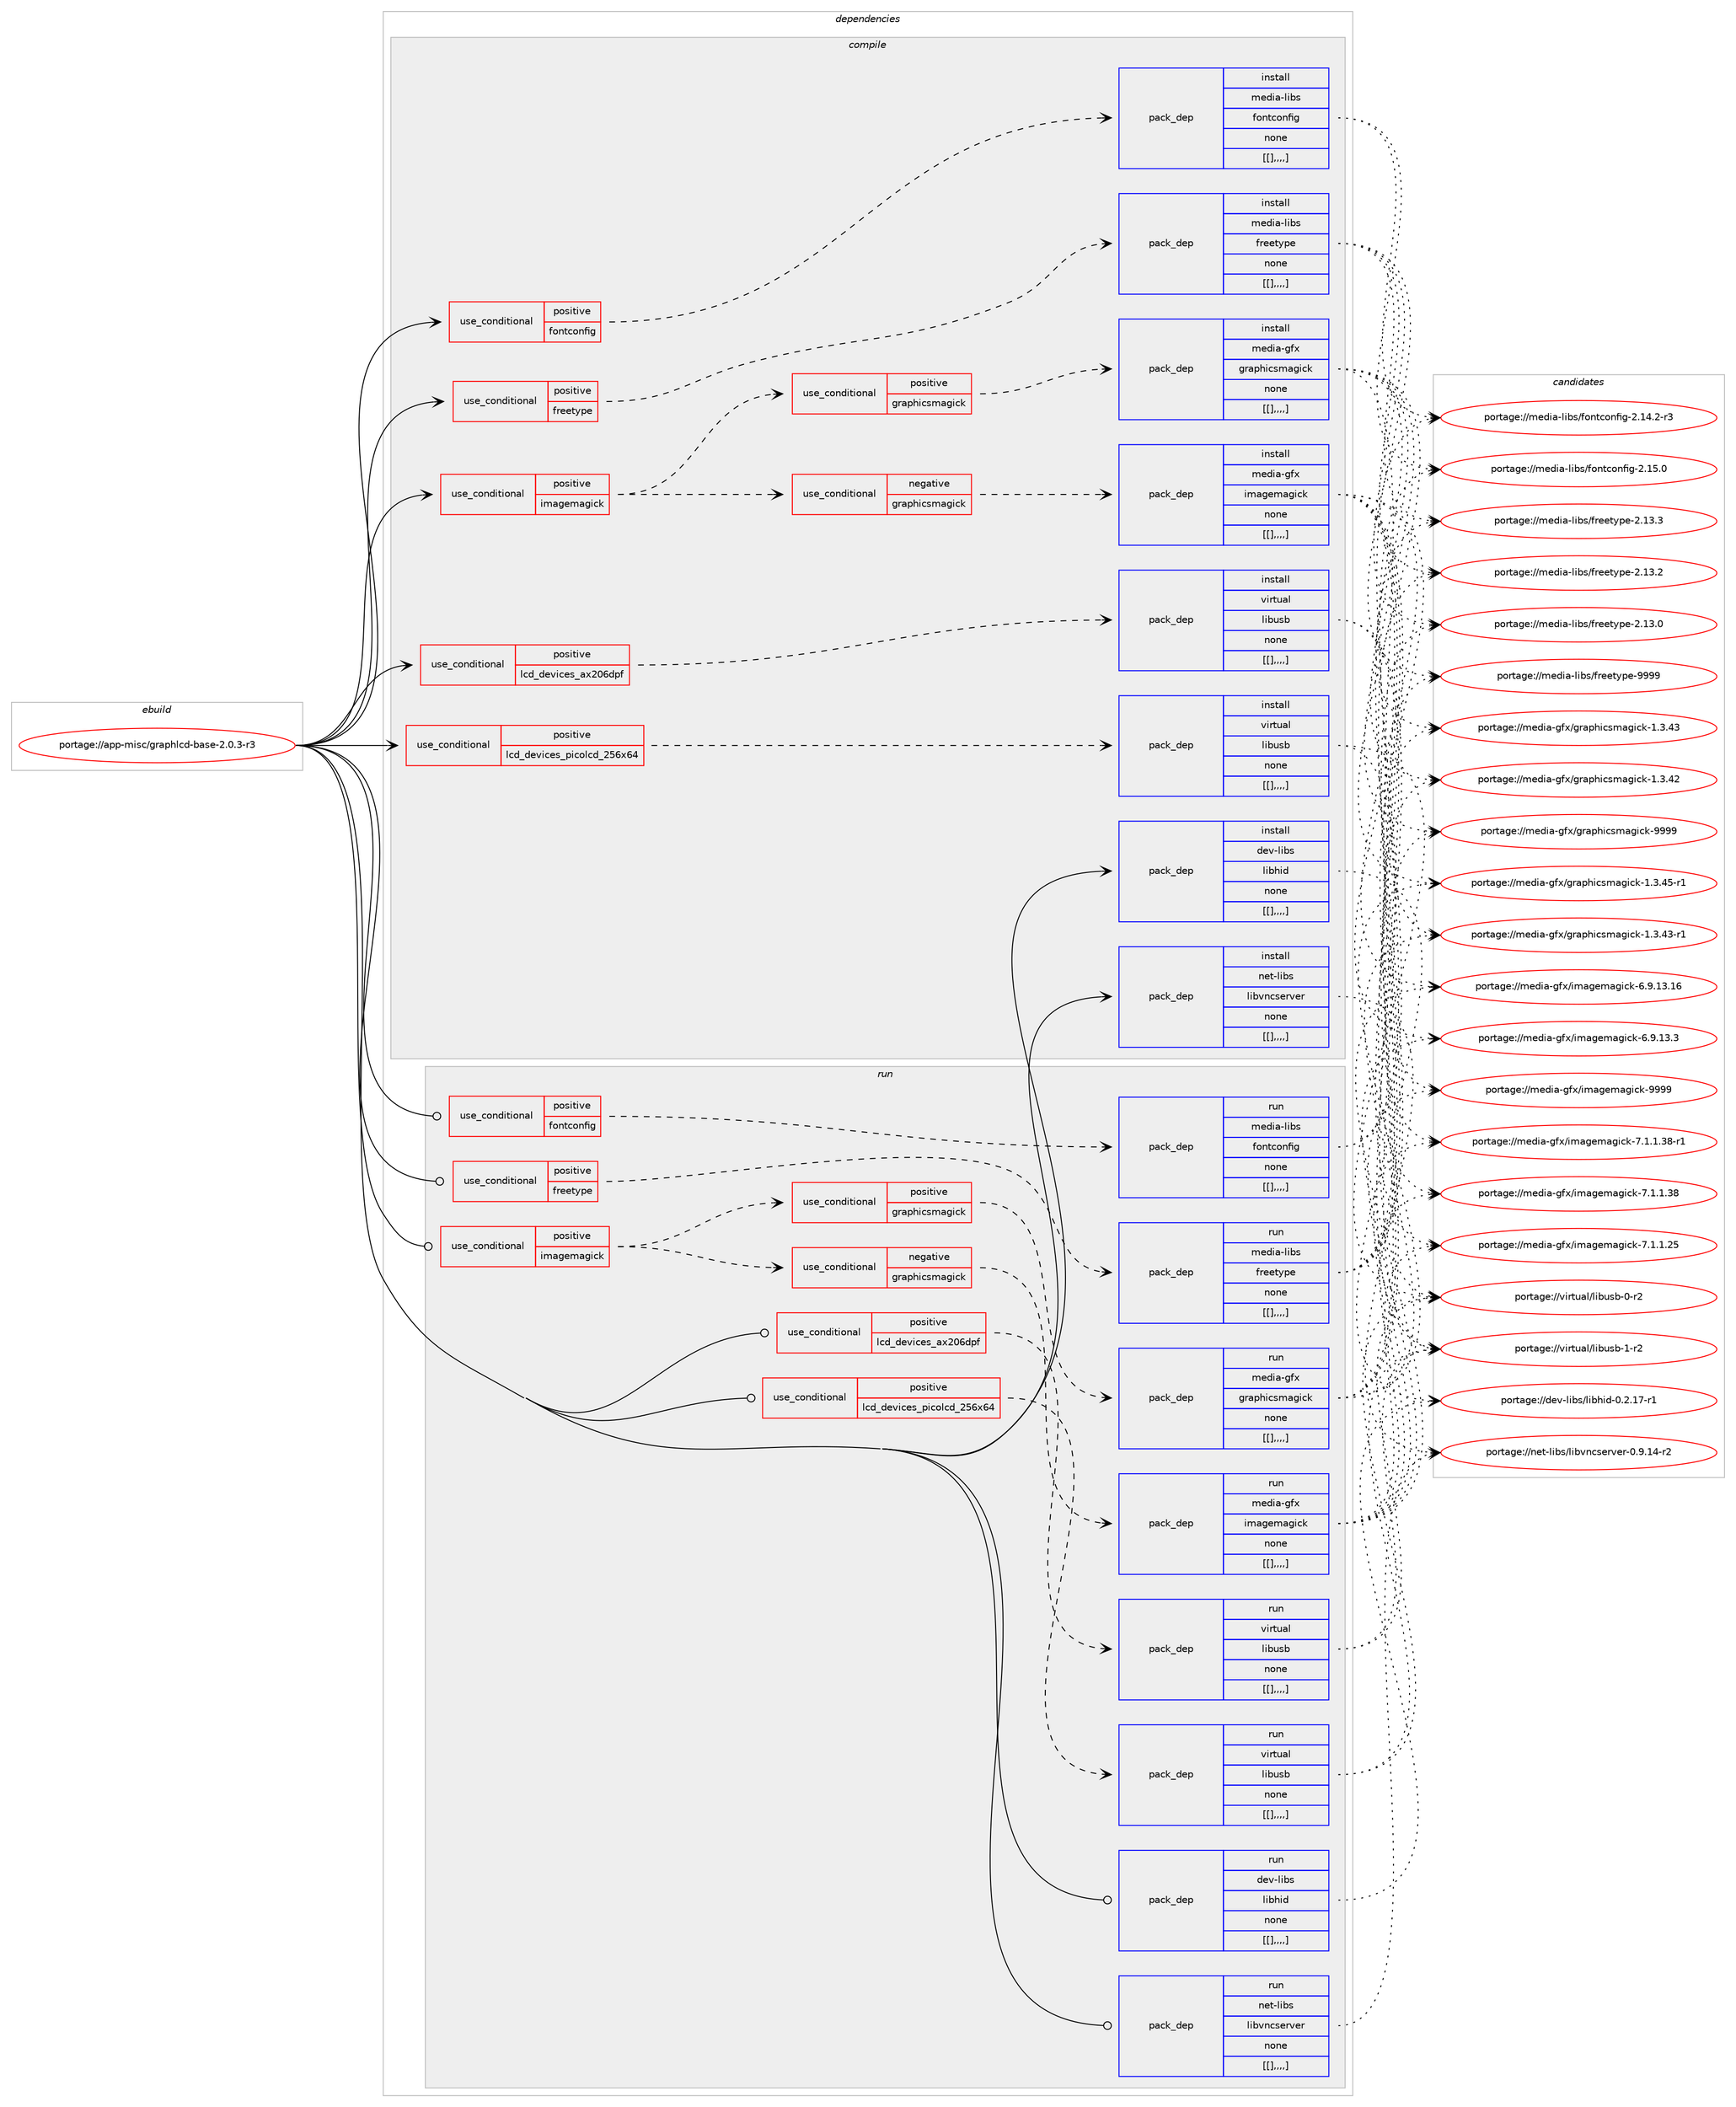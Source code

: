 digraph prolog {

# *************
# Graph options
# *************

newrank=true;
concentrate=true;
compound=true;
graph [rankdir=LR,fontname=Helvetica,fontsize=10,ranksep=1.5];#, ranksep=2.5, nodesep=0.2];
edge  [arrowhead=vee];
node  [fontname=Helvetica,fontsize=10];

# **********
# The ebuild
# **********

subgraph cluster_leftcol {
color=gray;
label=<<i>ebuild</i>>;
id [label="portage://app-misc/graphlcd-base-2.0.3-r3", color=red, width=4, href="../app-misc/graphlcd-base-2.0.3-r3.svg"];
}

# ****************
# The dependencies
# ****************

subgraph cluster_midcol {
color=gray;
label=<<i>dependencies</i>>;
subgraph cluster_compile {
fillcolor="#eeeeee";
style=filled;
label=<<i>compile</i>>;
subgraph cond12429 {
dependency42381 [label=<<TABLE BORDER="0" CELLBORDER="1" CELLSPACING="0" CELLPADDING="4"><TR><TD ROWSPAN="3" CELLPADDING="10">use_conditional</TD></TR><TR><TD>positive</TD></TR><TR><TD>fontconfig</TD></TR></TABLE>>, shape=none, color=red];
subgraph pack29560 {
dependency42382 [label=<<TABLE BORDER="0" CELLBORDER="1" CELLSPACING="0" CELLPADDING="4" WIDTH="220"><TR><TD ROWSPAN="6" CELLPADDING="30">pack_dep</TD></TR><TR><TD WIDTH="110">install</TD></TR><TR><TD>media-libs</TD></TR><TR><TD>fontconfig</TD></TR><TR><TD>none</TD></TR><TR><TD>[[],,,,]</TD></TR></TABLE>>, shape=none, color=blue];
}
dependency42381:e -> dependency42382:w [weight=20,style="dashed",arrowhead="vee"];
}
id:e -> dependency42381:w [weight=20,style="solid",arrowhead="vee"];
subgraph cond12430 {
dependency42383 [label=<<TABLE BORDER="0" CELLBORDER="1" CELLSPACING="0" CELLPADDING="4"><TR><TD ROWSPAN="3" CELLPADDING="10">use_conditional</TD></TR><TR><TD>positive</TD></TR><TR><TD>freetype</TD></TR></TABLE>>, shape=none, color=red];
subgraph pack29561 {
dependency42384 [label=<<TABLE BORDER="0" CELLBORDER="1" CELLSPACING="0" CELLPADDING="4" WIDTH="220"><TR><TD ROWSPAN="6" CELLPADDING="30">pack_dep</TD></TR><TR><TD WIDTH="110">install</TD></TR><TR><TD>media-libs</TD></TR><TR><TD>freetype</TD></TR><TR><TD>none</TD></TR><TR><TD>[[],,,,]</TD></TR></TABLE>>, shape=none, color=blue];
}
dependency42383:e -> dependency42384:w [weight=20,style="dashed",arrowhead="vee"];
}
id:e -> dependency42383:w [weight=20,style="solid",arrowhead="vee"];
subgraph cond12431 {
dependency42385 [label=<<TABLE BORDER="0" CELLBORDER="1" CELLSPACING="0" CELLPADDING="4"><TR><TD ROWSPAN="3" CELLPADDING="10">use_conditional</TD></TR><TR><TD>positive</TD></TR><TR><TD>imagemagick</TD></TR></TABLE>>, shape=none, color=red];
subgraph cond12432 {
dependency42386 [label=<<TABLE BORDER="0" CELLBORDER="1" CELLSPACING="0" CELLPADDING="4"><TR><TD ROWSPAN="3" CELLPADDING="10">use_conditional</TD></TR><TR><TD>negative</TD></TR><TR><TD>graphicsmagick</TD></TR></TABLE>>, shape=none, color=red];
subgraph pack29562 {
dependency42387 [label=<<TABLE BORDER="0" CELLBORDER="1" CELLSPACING="0" CELLPADDING="4" WIDTH="220"><TR><TD ROWSPAN="6" CELLPADDING="30">pack_dep</TD></TR><TR><TD WIDTH="110">install</TD></TR><TR><TD>media-gfx</TD></TR><TR><TD>imagemagick</TD></TR><TR><TD>none</TD></TR><TR><TD>[[],,,,]</TD></TR></TABLE>>, shape=none, color=blue];
}
dependency42386:e -> dependency42387:w [weight=20,style="dashed",arrowhead="vee"];
}
dependency42385:e -> dependency42386:w [weight=20,style="dashed",arrowhead="vee"];
subgraph cond12433 {
dependency42388 [label=<<TABLE BORDER="0" CELLBORDER="1" CELLSPACING="0" CELLPADDING="4"><TR><TD ROWSPAN="3" CELLPADDING="10">use_conditional</TD></TR><TR><TD>positive</TD></TR><TR><TD>graphicsmagick</TD></TR></TABLE>>, shape=none, color=red];
subgraph pack29563 {
dependency42389 [label=<<TABLE BORDER="0" CELLBORDER="1" CELLSPACING="0" CELLPADDING="4" WIDTH="220"><TR><TD ROWSPAN="6" CELLPADDING="30">pack_dep</TD></TR><TR><TD WIDTH="110">install</TD></TR><TR><TD>media-gfx</TD></TR><TR><TD>graphicsmagick</TD></TR><TR><TD>none</TD></TR><TR><TD>[[],,,,]</TD></TR></TABLE>>, shape=none, color=blue];
}
dependency42388:e -> dependency42389:w [weight=20,style="dashed",arrowhead="vee"];
}
dependency42385:e -> dependency42388:w [weight=20,style="dashed",arrowhead="vee"];
}
id:e -> dependency42385:w [weight=20,style="solid",arrowhead="vee"];
subgraph cond12434 {
dependency42390 [label=<<TABLE BORDER="0" CELLBORDER="1" CELLSPACING="0" CELLPADDING="4"><TR><TD ROWSPAN="3" CELLPADDING="10">use_conditional</TD></TR><TR><TD>positive</TD></TR><TR><TD>lcd_devices_ax206dpf</TD></TR></TABLE>>, shape=none, color=red];
subgraph pack29564 {
dependency42391 [label=<<TABLE BORDER="0" CELLBORDER="1" CELLSPACING="0" CELLPADDING="4" WIDTH="220"><TR><TD ROWSPAN="6" CELLPADDING="30">pack_dep</TD></TR><TR><TD WIDTH="110">install</TD></TR><TR><TD>virtual</TD></TR><TR><TD>libusb</TD></TR><TR><TD>none</TD></TR><TR><TD>[[],,,,]</TD></TR></TABLE>>, shape=none, color=blue];
}
dependency42390:e -> dependency42391:w [weight=20,style="dashed",arrowhead="vee"];
}
id:e -> dependency42390:w [weight=20,style="solid",arrowhead="vee"];
subgraph cond12435 {
dependency42392 [label=<<TABLE BORDER="0" CELLBORDER="1" CELLSPACING="0" CELLPADDING="4"><TR><TD ROWSPAN="3" CELLPADDING="10">use_conditional</TD></TR><TR><TD>positive</TD></TR><TR><TD>lcd_devices_picolcd_256x64</TD></TR></TABLE>>, shape=none, color=red];
subgraph pack29565 {
dependency42393 [label=<<TABLE BORDER="0" CELLBORDER="1" CELLSPACING="0" CELLPADDING="4" WIDTH="220"><TR><TD ROWSPAN="6" CELLPADDING="30">pack_dep</TD></TR><TR><TD WIDTH="110">install</TD></TR><TR><TD>virtual</TD></TR><TR><TD>libusb</TD></TR><TR><TD>none</TD></TR><TR><TD>[[],,,,]</TD></TR></TABLE>>, shape=none, color=blue];
}
dependency42392:e -> dependency42393:w [weight=20,style="dashed",arrowhead="vee"];
}
id:e -> dependency42392:w [weight=20,style="solid",arrowhead="vee"];
subgraph pack29566 {
dependency42394 [label=<<TABLE BORDER="0" CELLBORDER="1" CELLSPACING="0" CELLPADDING="4" WIDTH="220"><TR><TD ROWSPAN="6" CELLPADDING="30">pack_dep</TD></TR><TR><TD WIDTH="110">install</TD></TR><TR><TD>dev-libs</TD></TR><TR><TD>libhid</TD></TR><TR><TD>none</TD></TR><TR><TD>[[],,,,]</TD></TR></TABLE>>, shape=none, color=blue];
}
id:e -> dependency42394:w [weight=20,style="solid",arrowhead="vee"];
subgraph pack29567 {
dependency42395 [label=<<TABLE BORDER="0" CELLBORDER="1" CELLSPACING="0" CELLPADDING="4" WIDTH="220"><TR><TD ROWSPAN="6" CELLPADDING="30">pack_dep</TD></TR><TR><TD WIDTH="110">install</TD></TR><TR><TD>net-libs</TD></TR><TR><TD>libvncserver</TD></TR><TR><TD>none</TD></TR><TR><TD>[[],,,,]</TD></TR></TABLE>>, shape=none, color=blue];
}
id:e -> dependency42395:w [weight=20,style="solid",arrowhead="vee"];
}
subgraph cluster_compileandrun {
fillcolor="#eeeeee";
style=filled;
label=<<i>compile and run</i>>;
}
subgraph cluster_run {
fillcolor="#eeeeee";
style=filled;
label=<<i>run</i>>;
subgraph cond12436 {
dependency42396 [label=<<TABLE BORDER="0" CELLBORDER="1" CELLSPACING="0" CELLPADDING="4"><TR><TD ROWSPAN="3" CELLPADDING="10">use_conditional</TD></TR><TR><TD>positive</TD></TR><TR><TD>fontconfig</TD></TR></TABLE>>, shape=none, color=red];
subgraph pack29568 {
dependency42397 [label=<<TABLE BORDER="0" CELLBORDER="1" CELLSPACING="0" CELLPADDING="4" WIDTH="220"><TR><TD ROWSPAN="6" CELLPADDING="30">pack_dep</TD></TR><TR><TD WIDTH="110">run</TD></TR><TR><TD>media-libs</TD></TR><TR><TD>fontconfig</TD></TR><TR><TD>none</TD></TR><TR><TD>[[],,,,]</TD></TR></TABLE>>, shape=none, color=blue];
}
dependency42396:e -> dependency42397:w [weight=20,style="dashed",arrowhead="vee"];
}
id:e -> dependency42396:w [weight=20,style="solid",arrowhead="odot"];
subgraph cond12437 {
dependency42398 [label=<<TABLE BORDER="0" CELLBORDER="1" CELLSPACING="0" CELLPADDING="4"><TR><TD ROWSPAN="3" CELLPADDING="10">use_conditional</TD></TR><TR><TD>positive</TD></TR><TR><TD>freetype</TD></TR></TABLE>>, shape=none, color=red];
subgraph pack29569 {
dependency42399 [label=<<TABLE BORDER="0" CELLBORDER="1" CELLSPACING="0" CELLPADDING="4" WIDTH="220"><TR><TD ROWSPAN="6" CELLPADDING="30">pack_dep</TD></TR><TR><TD WIDTH="110">run</TD></TR><TR><TD>media-libs</TD></TR><TR><TD>freetype</TD></TR><TR><TD>none</TD></TR><TR><TD>[[],,,,]</TD></TR></TABLE>>, shape=none, color=blue];
}
dependency42398:e -> dependency42399:w [weight=20,style="dashed",arrowhead="vee"];
}
id:e -> dependency42398:w [weight=20,style="solid",arrowhead="odot"];
subgraph cond12438 {
dependency42400 [label=<<TABLE BORDER="0" CELLBORDER="1" CELLSPACING="0" CELLPADDING="4"><TR><TD ROWSPAN="3" CELLPADDING="10">use_conditional</TD></TR><TR><TD>positive</TD></TR><TR><TD>imagemagick</TD></TR></TABLE>>, shape=none, color=red];
subgraph cond12439 {
dependency42401 [label=<<TABLE BORDER="0" CELLBORDER="1" CELLSPACING="0" CELLPADDING="4"><TR><TD ROWSPAN="3" CELLPADDING="10">use_conditional</TD></TR><TR><TD>negative</TD></TR><TR><TD>graphicsmagick</TD></TR></TABLE>>, shape=none, color=red];
subgraph pack29570 {
dependency42402 [label=<<TABLE BORDER="0" CELLBORDER="1" CELLSPACING="0" CELLPADDING="4" WIDTH="220"><TR><TD ROWSPAN="6" CELLPADDING="30">pack_dep</TD></TR><TR><TD WIDTH="110">run</TD></TR><TR><TD>media-gfx</TD></TR><TR><TD>imagemagick</TD></TR><TR><TD>none</TD></TR><TR><TD>[[],,,,]</TD></TR></TABLE>>, shape=none, color=blue];
}
dependency42401:e -> dependency42402:w [weight=20,style="dashed",arrowhead="vee"];
}
dependency42400:e -> dependency42401:w [weight=20,style="dashed",arrowhead="vee"];
subgraph cond12440 {
dependency42403 [label=<<TABLE BORDER="0" CELLBORDER="1" CELLSPACING="0" CELLPADDING="4"><TR><TD ROWSPAN="3" CELLPADDING="10">use_conditional</TD></TR><TR><TD>positive</TD></TR><TR><TD>graphicsmagick</TD></TR></TABLE>>, shape=none, color=red];
subgraph pack29571 {
dependency42404 [label=<<TABLE BORDER="0" CELLBORDER="1" CELLSPACING="0" CELLPADDING="4" WIDTH="220"><TR><TD ROWSPAN="6" CELLPADDING="30">pack_dep</TD></TR><TR><TD WIDTH="110">run</TD></TR><TR><TD>media-gfx</TD></TR><TR><TD>graphicsmagick</TD></TR><TR><TD>none</TD></TR><TR><TD>[[],,,,]</TD></TR></TABLE>>, shape=none, color=blue];
}
dependency42403:e -> dependency42404:w [weight=20,style="dashed",arrowhead="vee"];
}
dependency42400:e -> dependency42403:w [weight=20,style="dashed",arrowhead="vee"];
}
id:e -> dependency42400:w [weight=20,style="solid",arrowhead="odot"];
subgraph cond12441 {
dependency42405 [label=<<TABLE BORDER="0" CELLBORDER="1" CELLSPACING="0" CELLPADDING="4"><TR><TD ROWSPAN="3" CELLPADDING="10">use_conditional</TD></TR><TR><TD>positive</TD></TR><TR><TD>lcd_devices_ax206dpf</TD></TR></TABLE>>, shape=none, color=red];
subgraph pack29572 {
dependency42406 [label=<<TABLE BORDER="0" CELLBORDER="1" CELLSPACING="0" CELLPADDING="4" WIDTH="220"><TR><TD ROWSPAN="6" CELLPADDING="30">pack_dep</TD></TR><TR><TD WIDTH="110">run</TD></TR><TR><TD>virtual</TD></TR><TR><TD>libusb</TD></TR><TR><TD>none</TD></TR><TR><TD>[[],,,,]</TD></TR></TABLE>>, shape=none, color=blue];
}
dependency42405:e -> dependency42406:w [weight=20,style="dashed",arrowhead="vee"];
}
id:e -> dependency42405:w [weight=20,style="solid",arrowhead="odot"];
subgraph cond12442 {
dependency42407 [label=<<TABLE BORDER="0" CELLBORDER="1" CELLSPACING="0" CELLPADDING="4"><TR><TD ROWSPAN="3" CELLPADDING="10">use_conditional</TD></TR><TR><TD>positive</TD></TR><TR><TD>lcd_devices_picolcd_256x64</TD></TR></TABLE>>, shape=none, color=red];
subgraph pack29573 {
dependency42408 [label=<<TABLE BORDER="0" CELLBORDER="1" CELLSPACING="0" CELLPADDING="4" WIDTH="220"><TR><TD ROWSPAN="6" CELLPADDING="30">pack_dep</TD></TR><TR><TD WIDTH="110">run</TD></TR><TR><TD>virtual</TD></TR><TR><TD>libusb</TD></TR><TR><TD>none</TD></TR><TR><TD>[[],,,,]</TD></TR></TABLE>>, shape=none, color=blue];
}
dependency42407:e -> dependency42408:w [weight=20,style="dashed",arrowhead="vee"];
}
id:e -> dependency42407:w [weight=20,style="solid",arrowhead="odot"];
subgraph pack29574 {
dependency42409 [label=<<TABLE BORDER="0" CELLBORDER="1" CELLSPACING="0" CELLPADDING="4" WIDTH="220"><TR><TD ROWSPAN="6" CELLPADDING="30">pack_dep</TD></TR><TR><TD WIDTH="110">run</TD></TR><TR><TD>dev-libs</TD></TR><TR><TD>libhid</TD></TR><TR><TD>none</TD></TR><TR><TD>[[],,,,]</TD></TR></TABLE>>, shape=none, color=blue];
}
id:e -> dependency42409:w [weight=20,style="solid",arrowhead="odot"];
subgraph pack29575 {
dependency42410 [label=<<TABLE BORDER="0" CELLBORDER="1" CELLSPACING="0" CELLPADDING="4" WIDTH="220"><TR><TD ROWSPAN="6" CELLPADDING="30">pack_dep</TD></TR><TR><TD WIDTH="110">run</TD></TR><TR><TD>net-libs</TD></TR><TR><TD>libvncserver</TD></TR><TR><TD>none</TD></TR><TR><TD>[[],,,,]</TD></TR></TABLE>>, shape=none, color=blue];
}
id:e -> dependency42410:w [weight=20,style="solid",arrowhead="odot"];
}
}

# **************
# The candidates
# **************

subgraph cluster_choices {
rank=same;
color=gray;
label=<<i>candidates</i>>;

subgraph choice29560 {
color=black;
nodesep=1;
choice109101100105974510810598115471021111101169911111010210510345504649534648 [label="portage://media-libs/fontconfig-2.15.0", color=red, width=4,href="../media-libs/fontconfig-2.15.0.svg"];
choice1091011001059745108105981154710211111011699111110102105103455046495246504511451 [label="portage://media-libs/fontconfig-2.14.2-r3", color=red, width=4,href="../media-libs/fontconfig-2.14.2-r3.svg"];
dependency42382:e -> choice109101100105974510810598115471021111101169911111010210510345504649534648:w [style=dotted,weight="100"];
dependency42382:e -> choice1091011001059745108105981154710211111011699111110102105103455046495246504511451:w [style=dotted,weight="100"];
}
subgraph choice29561 {
color=black;
nodesep=1;
choice109101100105974510810598115471021141011011161211121014557575757 [label="portage://media-libs/freetype-9999", color=red, width=4,href="../media-libs/freetype-9999.svg"];
choice1091011001059745108105981154710211410110111612111210145504649514651 [label="portage://media-libs/freetype-2.13.3", color=red, width=4,href="../media-libs/freetype-2.13.3.svg"];
choice1091011001059745108105981154710211410110111612111210145504649514650 [label="portage://media-libs/freetype-2.13.2", color=red, width=4,href="../media-libs/freetype-2.13.2.svg"];
choice1091011001059745108105981154710211410110111612111210145504649514648 [label="portage://media-libs/freetype-2.13.0", color=red, width=4,href="../media-libs/freetype-2.13.0.svg"];
dependency42384:e -> choice109101100105974510810598115471021141011011161211121014557575757:w [style=dotted,weight="100"];
dependency42384:e -> choice1091011001059745108105981154710211410110111612111210145504649514651:w [style=dotted,weight="100"];
dependency42384:e -> choice1091011001059745108105981154710211410110111612111210145504649514650:w [style=dotted,weight="100"];
dependency42384:e -> choice1091011001059745108105981154710211410110111612111210145504649514648:w [style=dotted,weight="100"];
}
subgraph choice29562 {
color=black;
nodesep=1;
choice1091011001059745103102120471051099710310110997103105991074557575757 [label="portage://media-gfx/imagemagick-9999", color=red, width=4,href="../media-gfx/imagemagick-9999.svg"];
choice1091011001059745103102120471051099710310110997103105991074555464946494651564511449 [label="portage://media-gfx/imagemagick-7.1.1.38-r1", color=red, width=4,href="../media-gfx/imagemagick-7.1.1.38-r1.svg"];
choice109101100105974510310212047105109971031011099710310599107455546494649465156 [label="portage://media-gfx/imagemagick-7.1.1.38", color=red, width=4,href="../media-gfx/imagemagick-7.1.1.38.svg"];
choice109101100105974510310212047105109971031011099710310599107455546494649465053 [label="portage://media-gfx/imagemagick-7.1.1.25", color=red, width=4,href="../media-gfx/imagemagick-7.1.1.25.svg"];
choice10910110010597451031021204710510997103101109971031059910745544657464951464954 [label="portage://media-gfx/imagemagick-6.9.13.16", color=red, width=4,href="../media-gfx/imagemagick-6.9.13.16.svg"];
choice109101100105974510310212047105109971031011099710310599107455446574649514651 [label="portage://media-gfx/imagemagick-6.9.13.3", color=red, width=4,href="../media-gfx/imagemagick-6.9.13.3.svg"];
dependency42387:e -> choice1091011001059745103102120471051099710310110997103105991074557575757:w [style=dotted,weight="100"];
dependency42387:e -> choice1091011001059745103102120471051099710310110997103105991074555464946494651564511449:w [style=dotted,weight="100"];
dependency42387:e -> choice109101100105974510310212047105109971031011099710310599107455546494649465156:w [style=dotted,weight="100"];
dependency42387:e -> choice109101100105974510310212047105109971031011099710310599107455546494649465053:w [style=dotted,weight="100"];
dependency42387:e -> choice10910110010597451031021204710510997103101109971031059910745544657464951464954:w [style=dotted,weight="100"];
dependency42387:e -> choice109101100105974510310212047105109971031011099710310599107455446574649514651:w [style=dotted,weight="100"];
}
subgraph choice29563 {
color=black;
nodesep=1;
choice109101100105974510310212047103114971121041059911510997103105991074557575757 [label="portage://media-gfx/graphicsmagick-9999", color=red, width=4,href="../media-gfx/graphicsmagick-9999.svg"];
choice10910110010597451031021204710311497112104105991151099710310599107454946514652534511449 [label="portage://media-gfx/graphicsmagick-1.3.45-r1", color=red, width=4,href="../media-gfx/graphicsmagick-1.3.45-r1.svg"];
choice10910110010597451031021204710311497112104105991151099710310599107454946514652514511449 [label="portage://media-gfx/graphicsmagick-1.3.43-r1", color=red, width=4,href="../media-gfx/graphicsmagick-1.3.43-r1.svg"];
choice1091011001059745103102120471031149711210410599115109971031059910745494651465251 [label="portage://media-gfx/graphicsmagick-1.3.43", color=red, width=4,href="../media-gfx/graphicsmagick-1.3.43.svg"];
choice1091011001059745103102120471031149711210410599115109971031059910745494651465250 [label="portage://media-gfx/graphicsmagick-1.3.42", color=red, width=4,href="../media-gfx/graphicsmagick-1.3.42.svg"];
dependency42389:e -> choice109101100105974510310212047103114971121041059911510997103105991074557575757:w [style=dotted,weight="100"];
dependency42389:e -> choice10910110010597451031021204710311497112104105991151099710310599107454946514652534511449:w [style=dotted,weight="100"];
dependency42389:e -> choice10910110010597451031021204710311497112104105991151099710310599107454946514652514511449:w [style=dotted,weight="100"];
dependency42389:e -> choice1091011001059745103102120471031149711210410599115109971031059910745494651465251:w [style=dotted,weight="100"];
dependency42389:e -> choice1091011001059745103102120471031149711210410599115109971031059910745494651465250:w [style=dotted,weight="100"];
}
subgraph choice29564 {
color=black;
nodesep=1;
choice1181051141161179710847108105981171159845494511450 [label="portage://virtual/libusb-1-r2", color=red, width=4,href="../virtual/libusb-1-r2.svg"];
choice1181051141161179710847108105981171159845484511450 [label="portage://virtual/libusb-0-r2", color=red, width=4,href="../virtual/libusb-0-r2.svg"];
dependency42391:e -> choice1181051141161179710847108105981171159845494511450:w [style=dotted,weight="100"];
dependency42391:e -> choice1181051141161179710847108105981171159845484511450:w [style=dotted,weight="100"];
}
subgraph choice29565 {
color=black;
nodesep=1;
choice1181051141161179710847108105981171159845494511450 [label="portage://virtual/libusb-1-r2", color=red, width=4,href="../virtual/libusb-1-r2.svg"];
choice1181051141161179710847108105981171159845484511450 [label="portage://virtual/libusb-0-r2", color=red, width=4,href="../virtual/libusb-0-r2.svg"];
dependency42393:e -> choice1181051141161179710847108105981171159845494511450:w [style=dotted,weight="100"];
dependency42393:e -> choice1181051141161179710847108105981171159845484511450:w [style=dotted,weight="100"];
}
subgraph choice29566 {
color=black;
nodesep=1;
choice10010111845108105981154710810598104105100454846504649554511449 [label="portage://dev-libs/libhid-0.2.17-r1", color=red, width=4,href="../dev-libs/libhid-0.2.17-r1.svg"];
dependency42394:e -> choice10010111845108105981154710810598104105100454846504649554511449:w [style=dotted,weight="100"];
}
subgraph choice29567 {
color=black;
nodesep=1;
choice1101011164510810598115471081059811811099115101114118101114454846574649524511450 [label="portage://net-libs/libvncserver-0.9.14-r2", color=red, width=4,href="../net-libs/libvncserver-0.9.14-r2.svg"];
dependency42395:e -> choice1101011164510810598115471081059811811099115101114118101114454846574649524511450:w [style=dotted,weight="100"];
}
subgraph choice29568 {
color=black;
nodesep=1;
choice109101100105974510810598115471021111101169911111010210510345504649534648 [label="portage://media-libs/fontconfig-2.15.0", color=red, width=4,href="../media-libs/fontconfig-2.15.0.svg"];
choice1091011001059745108105981154710211111011699111110102105103455046495246504511451 [label="portage://media-libs/fontconfig-2.14.2-r3", color=red, width=4,href="../media-libs/fontconfig-2.14.2-r3.svg"];
dependency42397:e -> choice109101100105974510810598115471021111101169911111010210510345504649534648:w [style=dotted,weight="100"];
dependency42397:e -> choice1091011001059745108105981154710211111011699111110102105103455046495246504511451:w [style=dotted,weight="100"];
}
subgraph choice29569 {
color=black;
nodesep=1;
choice109101100105974510810598115471021141011011161211121014557575757 [label="portage://media-libs/freetype-9999", color=red, width=4,href="../media-libs/freetype-9999.svg"];
choice1091011001059745108105981154710211410110111612111210145504649514651 [label="portage://media-libs/freetype-2.13.3", color=red, width=4,href="../media-libs/freetype-2.13.3.svg"];
choice1091011001059745108105981154710211410110111612111210145504649514650 [label="portage://media-libs/freetype-2.13.2", color=red, width=4,href="../media-libs/freetype-2.13.2.svg"];
choice1091011001059745108105981154710211410110111612111210145504649514648 [label="portage://media-libs/freetype-2.13.0", color=red, width=4,href="../media-libs/freetype-2.13.0.svg"];
dependency42399:e -> choice109101100105974510810598115471021141011011161211121014557575757:w [style=dotted,weight="100"];
dependency42399:e -> choice1091011001059745108105981154710211410110111612111210145504649514651:w [style=dotted,weight="100"];
dependency42399:e -> choice1091011001059745108105981154710211410110111612111210145504649514650:w [style=dotted,weight="100"];
dependency42399:e -> choice1091011001059745108105981154710211410110111612111210145504649514648:w [style=dotted,weight="100"];
}
subgraph choice29570 {
color=black;
nodesep=1;
choice1091011001059745103102120471051099710310110997103105991074557575757 [label="portage://media-gfx/imagemagick-9999", color=red, width=4,href="../media-gfx/imagemagick-9999.svg"];
choice1091011001059745103102120471051099710310110997103105991074555464946494651564511449 [label="portage://media-gfx/imagemagick-7.1.1.38-r1", color=red, width=4,href="../media-gfx/imagemagick-7.1.1.38-r1.svg"];
choice109101100105974510310212047105109971031011099710310599107455546494649465156 [label="portage://media-gfx/imagemagick-7.1.1.38", color=red, width=4,href="../media-gfx/imagemagick-7.1.1.38.svg"];
choice109101100105974510310212047105109971031011099710310599107455546494649465053 [label="portage://media-gfx/imagemagick-7.1.1.25", color=red, width=4,href="../media-gfx/imagemagick-7.1.1.25.svg"];
choice10910110010597451031021204710510997103101109971031059910745544657464951464954 [label="portage://media-gfx/imagemagick-6.9.13.16", color=red, width=4,href="../media-gfx/imagemagick-6.9.13.16.svg"];
choice109101100105974510310212047105109971031011099710310599107455446574649514651 [label="portage://media-gfx/imagemagick-6.9.13.3", color=red, width=4,href="../media-gfx/imagemagick-6.9.13.3.svg"];
dependency42402:e -> choice1091011001059745103102120471051099710310110997103105991074557575757:w [style=dotted,weight="100"];
dependency42402:e -> choice1091011001059745103102120471051099710310110997103105991074555464946494651564511449:w [style=dotted,weight="100"];
dependency42402:e -> choice109101100105974510310212047105109971031011099710310599107455546494649465156:w [style=dotted,weight="100"];
dependency42402:e -> choice109101100105974510310212047105109971031011099710310599107455546494649465053:w [style=dotted,weight="100"];
dependency42402:e -> choice10910110010597451031021204710510997103101109971031059910745544657464951464954:w [style=dotted,weight="100"];
dependency42402:e -> choice109101100105974510310212047105109971031011099710310599107455446574649514651:w [style=dotted,weight="100"];
}
subgraph choice29571 {
color=black;
nodesep=1;
choice109101100105974510310212047103114971121041059911510997103105991074557575757 [label="portage://media-gfx/graphicsmagick-9999", color=red, width=4,href="../media-gfx/graphicsmagick-9999.svg"];
choice10910110010597451031021204710311497112104105991151099710310599107454946514652534511449 [label="portage://media-gfx/graphicsmagick-1.3.45-r1", color=red, width=4,href="../media-gfx/graphicsmagick-1.3.45-r1.svg"];
choice10910110010597451031021204710311497112104105991151099710310599107454946514652514511449 [label="portage://media-gfx/graphicsmagick-1.3.43-r1", color=red, width=4,href="../media-gfx/graphicsmagick-1.3.43-r1.svg"];
choice1091011001059745103102120471031149711210410599115109971031059910745494651465251 [label="portage://media-gfx/graphicsmagick-1.3.43", color=red, width=4,href="../media-gfx/graphicsmagick-1.3.43.svg"];
choice1091011001059745103102120471031149711210410599115109971031059910745494651465250 [label="portage://media-gfx/graphicsmagick-1.3.42", color=red, width=4,href="../media-gfx/graphicsmagick-1.3.42.svg"];
dependency42404:e -> choice109101100105974510310212047103114971121041059911510997103105991074557575757:w [style=dotted,weight="100"];
dependency42404:e -> choice10910110010597451031021204710311497112104105991151099710310599107454946514652534511449:w [style=dotted,weight="100"];
dependency42404:e -> choice10910110010597451031021204710311497112104105991151099710310599107454946514652514511449:w [style=dotted,weight="100"];
dependency42404:e -> choice1091011001059745103102120471031149711210410599115109971031059910745494651465251:w [style=dotted,weight="100"];
dependency42404:e -> choice1091011001059745103102120471031149711210410599115109971031059910745494651465250:w [style=dotted,weight="100"];
}
subgraph choice29572 {
color=black;
nodesep=1;
choice1181051141161179710847108105981171159845494511450 [label="portage://virtual/libusb-1-r2", color=red, width=4,href="../virtual/libusb-1-r2.svg"];
choice1181051141161179710847108105981171159845484511450 [label="portage://virtual/libusb-0-r2", color=red, width=4,href="../virtual/libusb-0-r2.svg"];
dependency42406:e -> choice1181051141161179710847108105981171159845494511450:w [style=dotted,weight="100"];
dependency42406:e -> choice1181051141161179710847108105981171159845484511450:w [style=dotted,weight="100"];
}
subgraph choice29573 {
color=black;
nodesep=1;
choice1181051141161179710847108105981171159845494511450 [label="portage://virtual/libusb-1-r2", color=red, width=4,href="../virtual/libusb-1-r2.svg"];
choice1181051141161179710847108105981171159845484511450 [label="portage://virtual/libusb-0-r2", color=red, width=4,href="../virtual/libusb-0-r2.svg"];
dependency42408:e -> choice1181051141161179710847108105981171159845494511450:w [style=dotted,weight="100"];
dependency42408:e -> choice1181051141161179710847108105981171159845484511450:w [style=dotted,weight="100"];
}
subgraph choice29574 {
color=black;
nodesep=1;
choice10010111845108105981154710810598104105100454846504649554511449 [label="portage://dev-libs/libhid-0.2.17-r1", color=red, width=4,href="../dev-libs/libhid-0.2.17-r1.svg"];
dependency42409:e -> choice10010111845108105981154710810598104105100454846504649554511449:w [style=dotted,weight="100"];
}
subgraph choice29575 {
color=black;
nodesep=1;
choice1101011164510810598115471081059811811099115101114118101114454846574649524511450 [label="portage://net-libs/libvncserver-0.9.14-r2", color=red, width=4,href="../net-libs/libvncserver-0.9.14-r2.svg"];
dependency42410:e -> choice1101011164510810598115471081059811811099115101114118101114454846574649524511450:w [style=dotted,weight="100"];
}
}

}
